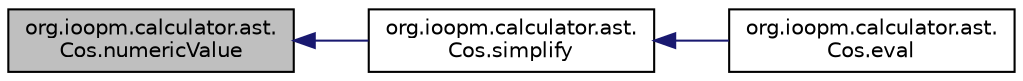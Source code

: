 digraph "getValue"
{
  edge [fontname="Helvetica",fontsize="10",labelfontname="Helvetica",labelfontsize="10"];
  node [fontname="Helvetica",fontsize="10",shape=record];
  rankdir="LR";
  Node13 [label="org.ioopm.calculator.ast.\lCos.numericValue",height=0.2,width=0.4,color="black", fillcolor="grey75", style="filled", fontcolor="black"];
  Node13 -> Node14 [dir="back",color="midnightblue",fontsize="10",style="solid",fontname="Helvetica"];
  Node14 [label="org.ioopm.calculator.ast.\lCos.simplify",height=0.2,width=0.4,color="black", fillcolor="white", style="filled",URL="$classorg_1_1ioopm_1_1calculator_1_1ast_1_1_cos.html#aac44855a715c4b3fce93da0f609637a8"];
  Node14 -> Node15 [dir="back",color="midnightblue",fontsize="10",style="solid",fontname="Helvetica"];
  Node15 [label="org.ioopm.calculator.ast.\lCos.eval",height=0.2,width=0.4,color="black", fillcolor="white", style="filled",URL="$classorg_1_1ioopm_1_1calculator_1_1ast_1_1_cos.html#ad5742fb65980107a6a5252b0dd92176a"];
}
